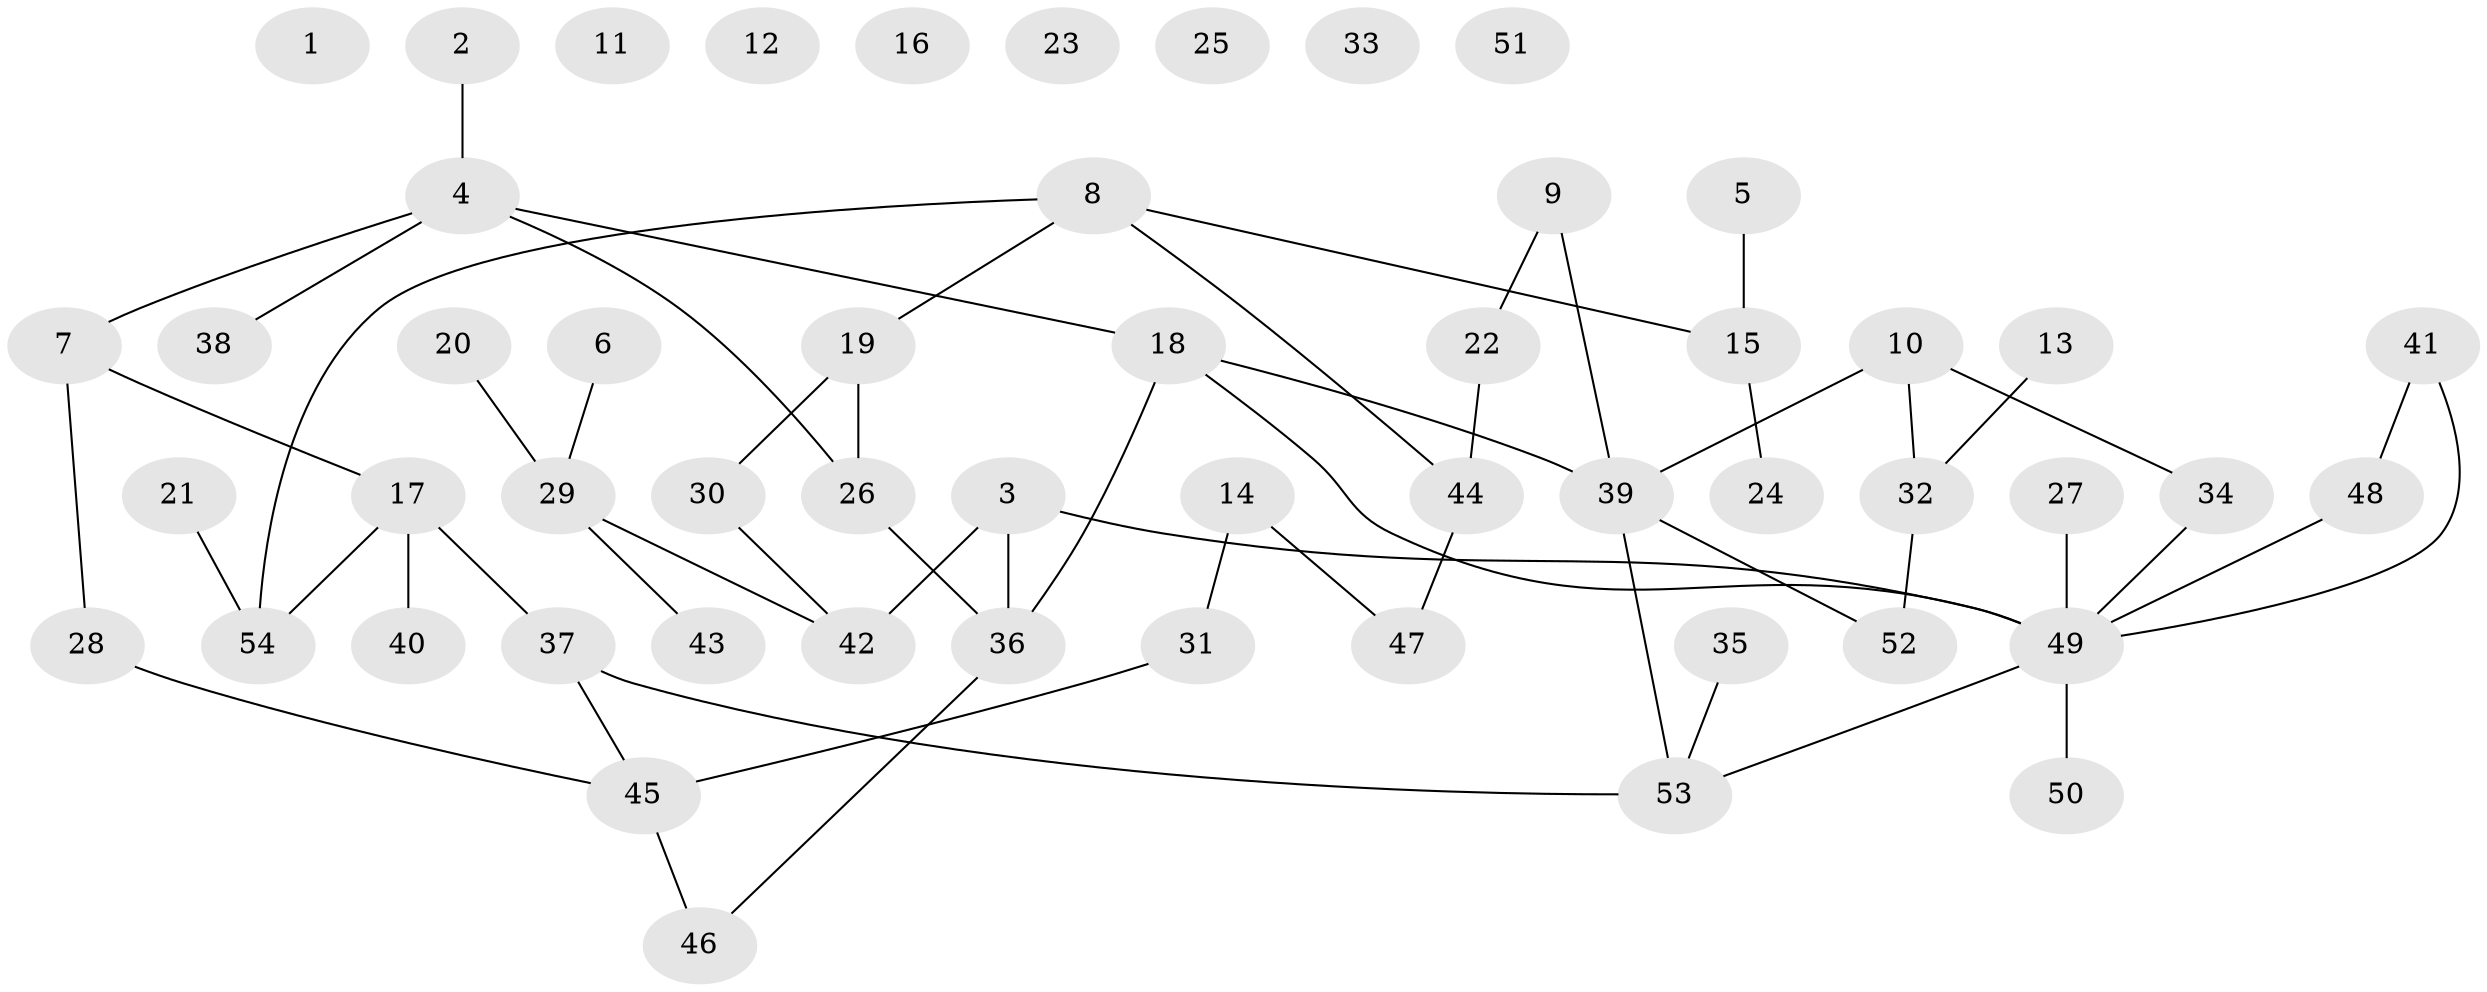 // Generated by graph-tools (version 1.1) at 2025/00/03/09/25 03:00:47]
// undirected, 54 vertices, 58 edges
graph export_dot {
graph [start="1"]
  node [color=gray90,style=filled];
  1;
  2;
  3;
  4;
  5;
  6;
  7;
  8;
  9;
  10;
  11;
  12;
  13;
  14;
  15;
  16;
  17;
  18;
  19;
  20;
  21;
  22;
  23;
  24;
  25;
  26;
  27;
  28;
  29;
  30;
  31;
  32;
  33;
  34;
  35;
  36;
  37;
  38;
  39;
  40;
  41;
  42;
  43;
  44;
  45;
  46;
  47;
  48;
  49;
  50;
  51;
  52;
  53;
  54;
  2 -- 4;
  3 -- 36;
  3 -- 42;
  3 -- 49;
  4 -- 7;
  4 -- 18;
  4 -- 26;
  4 -- 38;
  5 -- 15;
  6 -- 29;
  7 -- 17;
  7 -- 28;
  8 -- 15;
  8 -- 19;
  8 -- 44;
  8 -- 54;
  9 -- 22;
  9 -- 39;
  10 -- 32;
  10 -- 34;
  10 -- 39;
  13 -- 32;
  14 -- 31;
  14 -- 47;
  15 -- 24;
  17 -- 37;
  17 -- 40;
  17 -- 54;
  18 -- 36;
  18 -- 39;
  18 -- 49;
  19 -- 26;
  19 -- 30;
  20 -- 29;
  21 -- 54;
  22 -- 44;
  26 -- 36;
  27 -- 49;
  28 -- 45;
  29 -- 42;
  29 -- 43;
  30 -- 42;
  31 -- 45;
  32 -- 52;
  34 -- 49;
  35 -- 53;
  36 -- 46;
  37 -- 45;
  37 -- 53;
  39 -- 52;
  39 -- 53;
  41 -- 48;
  41 -- 49;
  44 -- 47;
  45 -- 46;
  48 -- 49;
  49 -- 50;
  49 -- 53;
}
